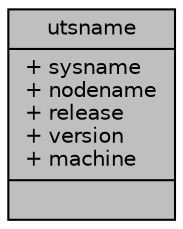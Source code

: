 digraph "utsname"
{
 // LATEX_PDF_SIZE
  edge [fontname="Helvetica",fontsize="10",labelfontname="Helvetica",labelfontsize="10"];
  node [fontname="Helvetica",fontsize="10",shape=record];
  Node1 [label="{utsname\n|+ sysname\l+ nodename\l+ release\l+ version\l+ machine\l|}",height=0.2,width=0.4,color="black", fillcolor="grey75", style="filled", fontcolor="black",tooltip=" "];
}
